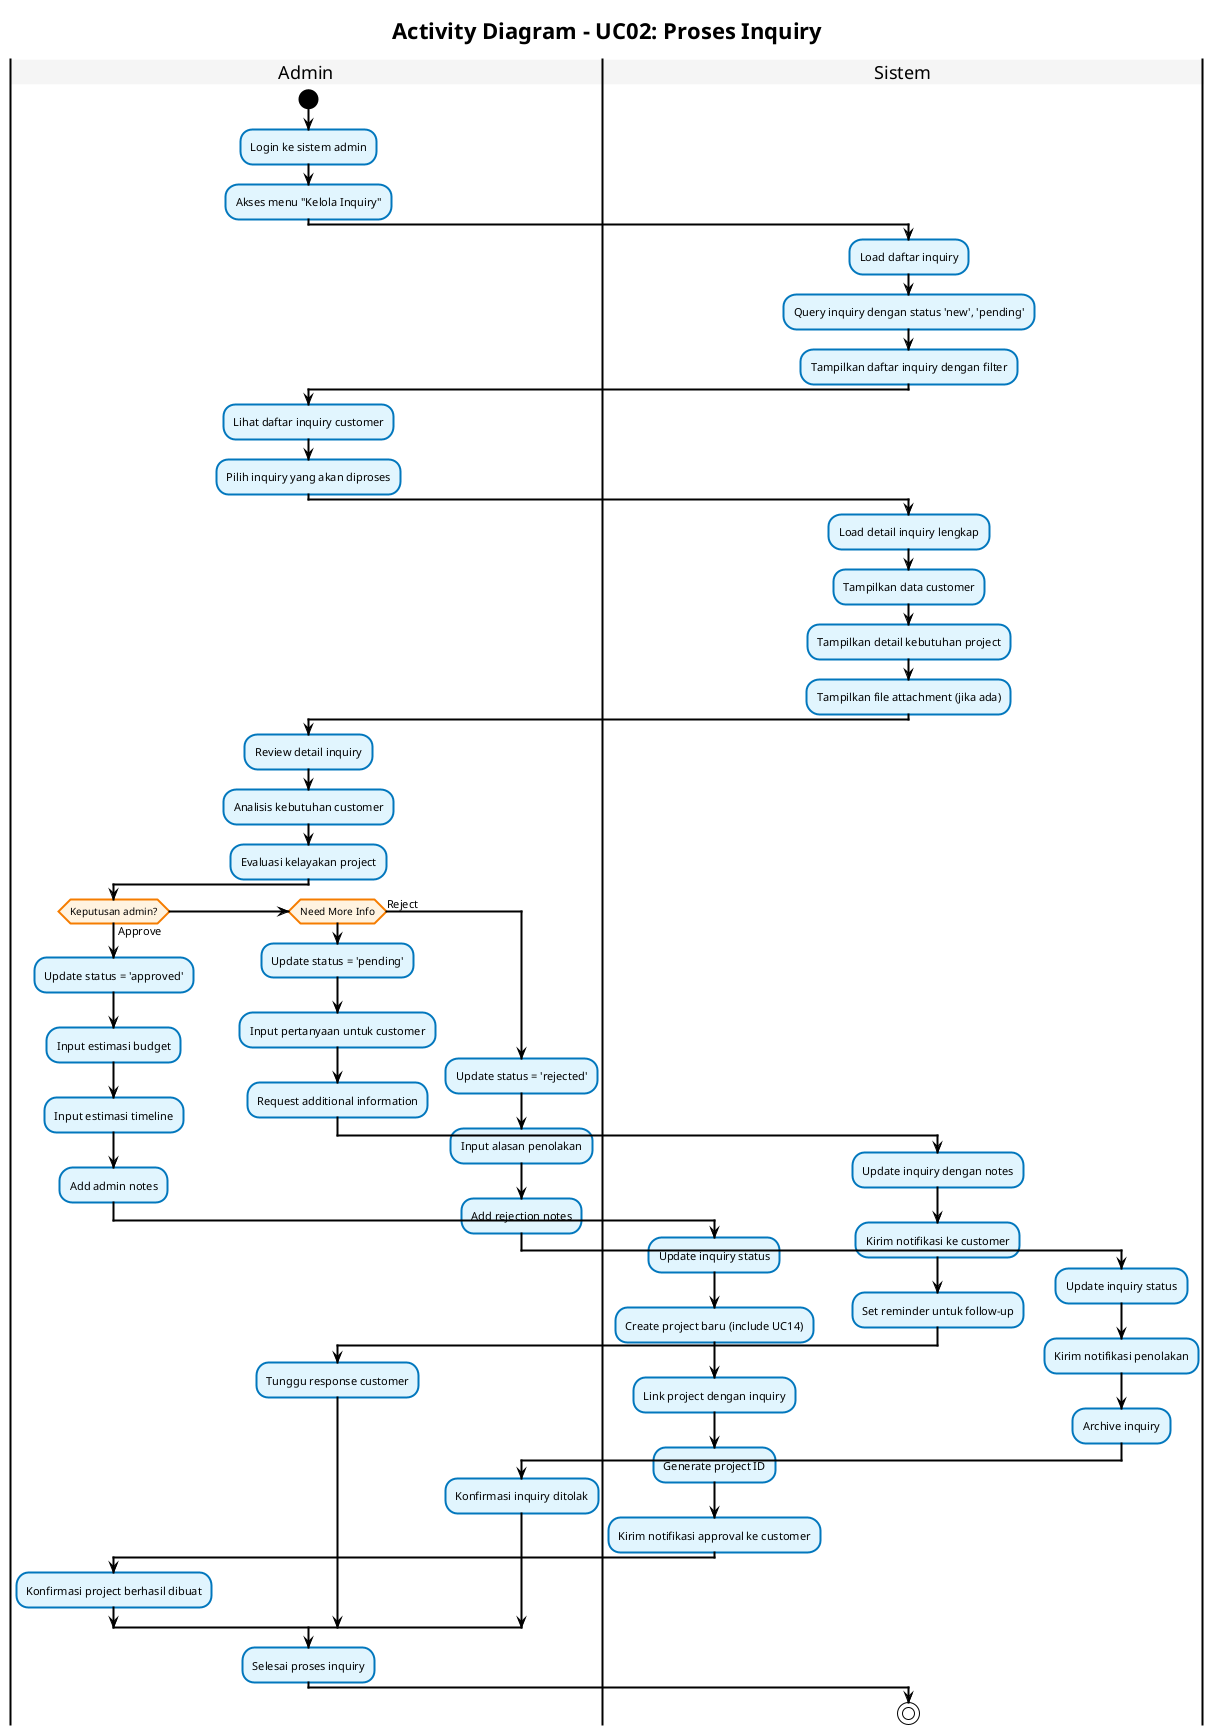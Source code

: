 @startuml

!theme plain
skinparam backgroundColor white
skinparam shadowing false
skinparam handwritten false

' Styling UML BPMN yang tegas dan standar
skinparam activity {
    BackgroundColor #E1F5FE
    BorderColor #0277BD
    BorderThickness 2
    FontSize 11
}

skinparam activityDiamond {
    BackgroundColor #FFF3E0
    BorderColor #F57C00
    BorderThickness 2
    FontSize 10
}

skinparam activityStart {
    Color black
}

skinparam activityEnd {
    Color black
}

skinparam arrow {
    Color black
    Thickness 2
}

skinparam swimlane {
    BorderColor black
    BorderThickness 2
    TitleBackgroundColor #F5F5F5
}

skinparam linetype ortho
skinparam nodesep 20
skinparam ranksep 30

title **Activity Diagram - UC02: Proses Inquiry**

|Admin|
start
:Login ke sistem admin;
:Akses menu "Kelola Inquiry";

|Sistem|
:Load daftar inquiry;
:Query inquiry dengan status 'new', 'pending';
:Tampilkan daftar inquiry dengan filter;

|Admin|
:Lihat daftar inquiry customer;
:Pilih inquiry yang akan diproses;

|Sistem|
:Load detail inquiry lengkap;
:Tampilkan data customer;
:Tampilkan detail kebutuhan project;
:Tampilkan file attachment (jika ada);

|Admin|
:Review detail inquiry;
:Analisis kebutuhan customer;
:Evaluasi kelayakan project;

if (Keputusan admin?) then (Approve)
  :Update status = 'approved';
  :Input estimasi budget;
  :Input estimasi timeline;
  :Add admin notes;
  
  |Sistem|
  :Update inquiry status;
  :Create project baru (include UC14);
  :Link project dengan inquiry;
  :Generate project ID;
  :Kirim notifikasi approval ke customer;
  
  |Admin|
  :Konfirmasi project berhasil dibuat;
else if (Need More Info)
  :Update status = 'pending';
  :Input pertanyaan untuk customer;
  :Request additional information;
  
  |Sistem|
  :Update inquiry dengan notes;
  :Kirim notifikasi ke customer;
  :Set reminder untuk follow-up;
  
  |Admin|
  :Tunggu response customer;
else (Reject)
  :Update status = 'rejected';
  :Input alasan penolakan;
  :Add rejection notes;
  
  |Sistem|
  :Update inquiry status;
  :Kirim notifikasi penolakan;
  :Archive inquiry;
  
  |Admin|
  :Konfirmasi inquiry ditolak;
endif

' MERGE POINT - All paths converge here
|Admin|
:Selesai proses inquiry;

|Sistem|
' SINGLE END POINT
stop

@enduml

